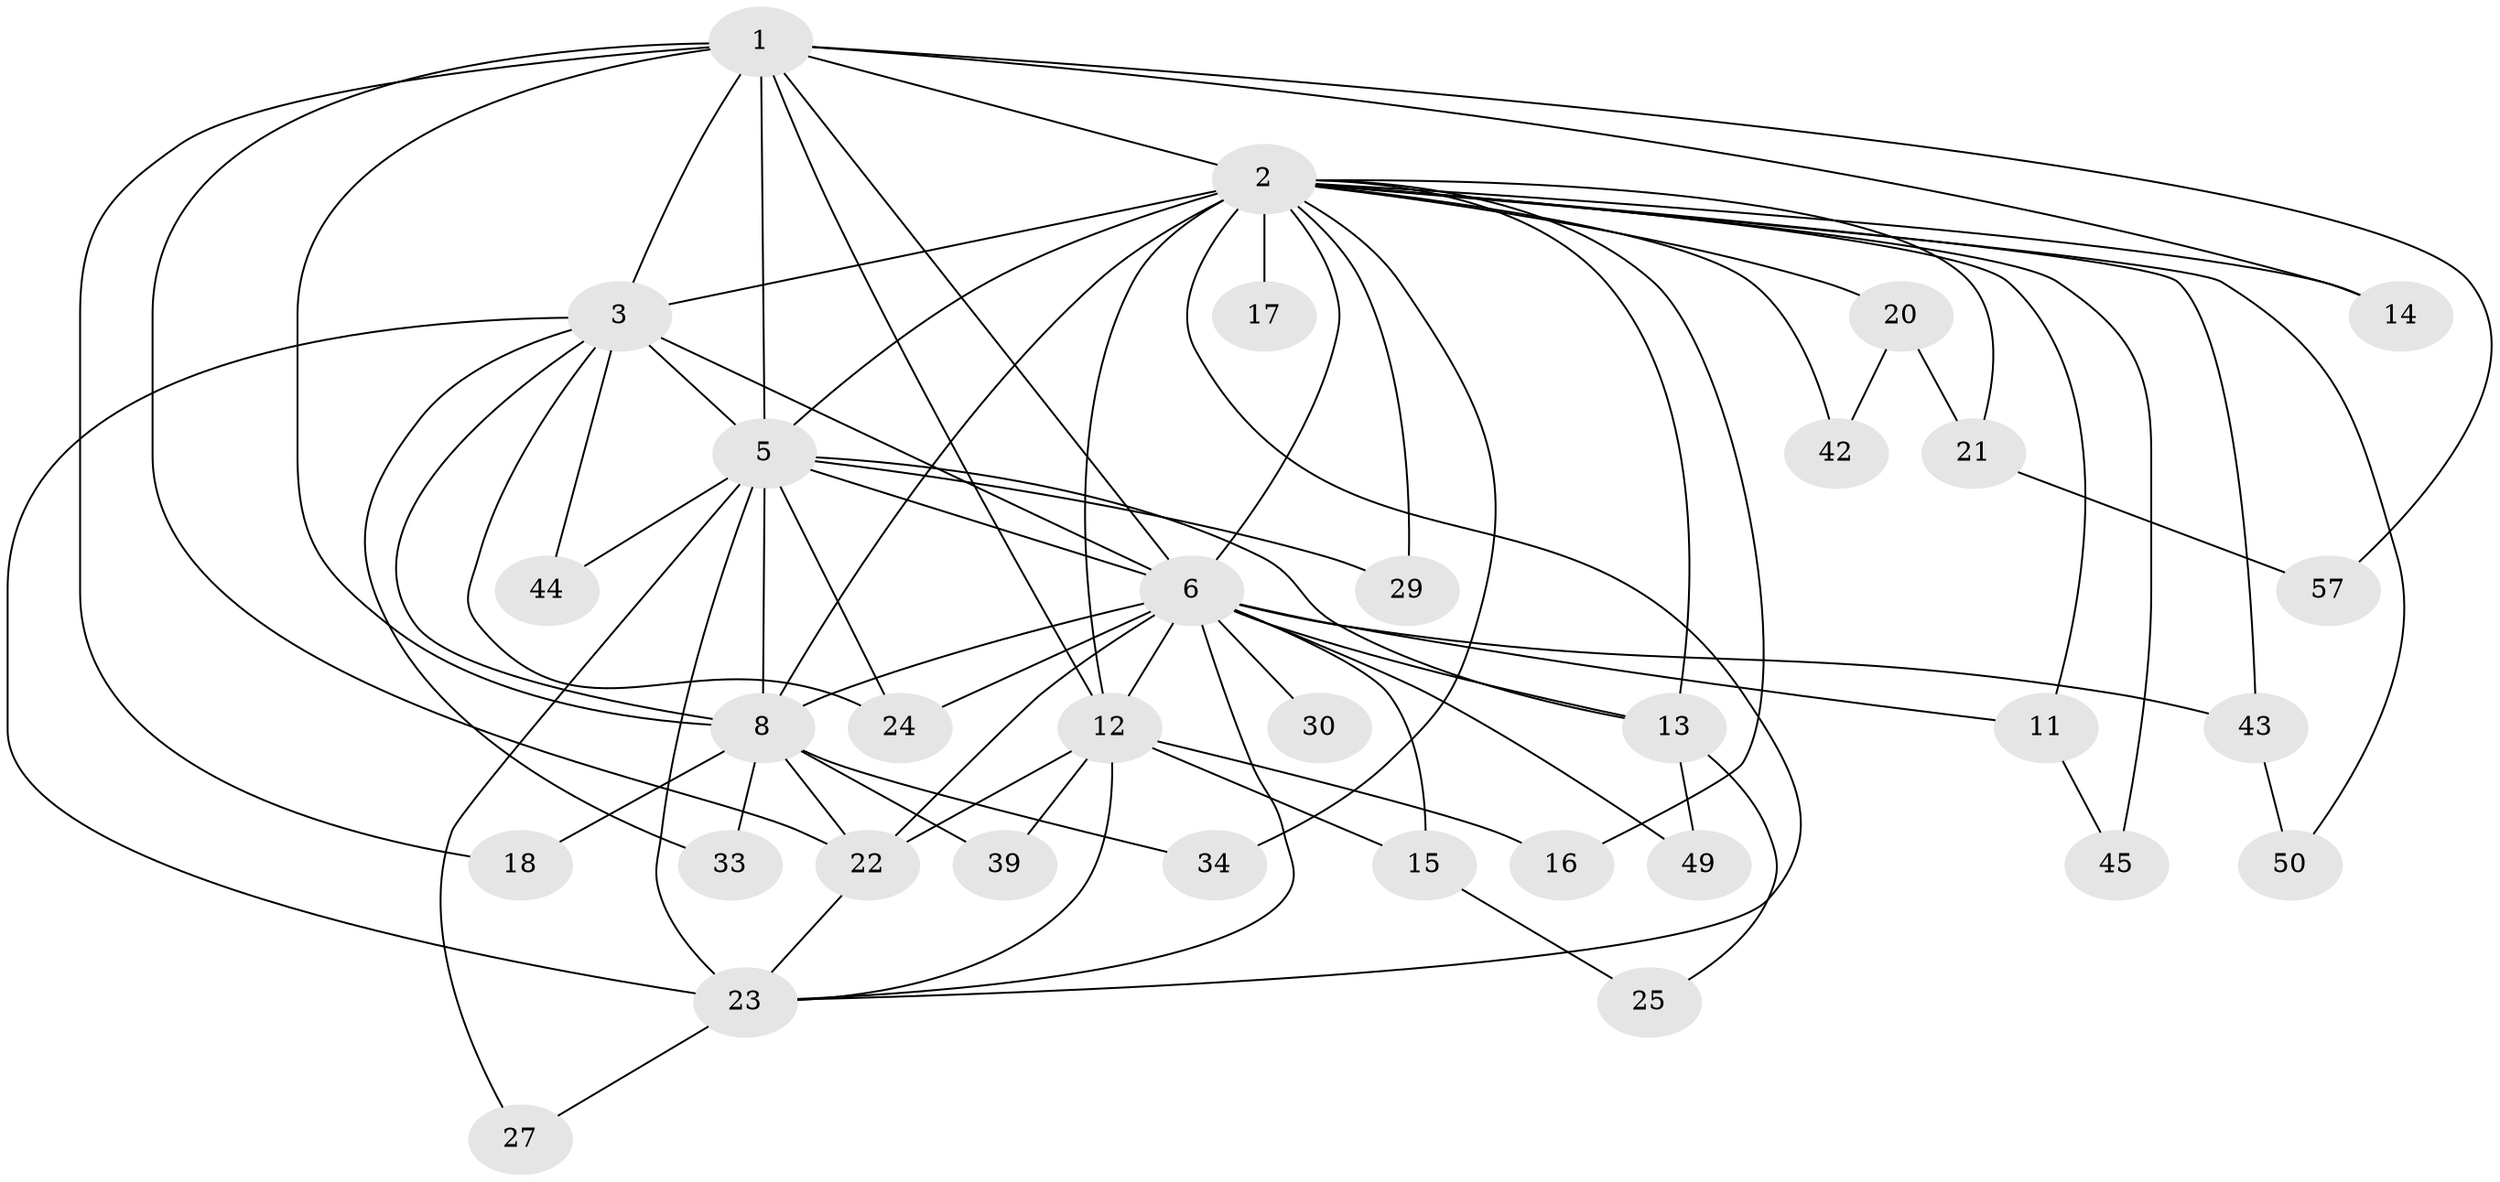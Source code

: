 // original degree distribution, {16: 0.014925373134328358, 22: 0.014925373134328358, 14: 0.014925373134328358, 17: 0.029850746268656716, 18: 0.014925373134328358, 21: 0.014925373134328358, 12: 0.029850746268656716, 19: 0.014925373134328358, 3: 0.11940298507462686, 11: 0.014925373134328358, 5: 0.04477611940298507, 2: 0.5970149253731343, 4: 0.07462686567164178}
// Generated by graph-tools (version 1.1) at 2025/13/03/09/25 04:13:46]
// undirected, 33 vertices, 75 edges
graph export_dot {
graph [start="1"]
  node [color=gray90,style=filled];
  1 [super="+36"];
  2 [super="+4+55+35"];
  3;
  5 [super="+7+60+62+26+9"];
  6 [super="+64+19+28+10+63"];
  8 [super="+37"];
  11;
  12 [super="+31"];
  13 [super="+32"];
  14;
  15;
  16;
  17;
  18;
  20;
  21;
  22 [super="+41"];
  23 [super="+46"];
  24 [super="+52"];
  25;
  27;
  29;
  30;
  33;
  34;
  39;
  42;
  43;
  44;
  45;
  49;
  50;
  57;
  1 -- 2 [weight=2];
  1 -- 3;
  1 -- 5 [weight=4];
  1 -- 6 [weight=3];
  1 -- 8 [weight=2];
  1 -- 14;
  1 -- 18;
  1 -- 22;
  1 -- 57;
  1 -- 12 [weight=2];
  2 -- 3 [weight=2];
  2 -- 5 [weight=8];
  2 -- 6 [weight=5];
  2 -- 8 [weight=2];
  2 -- 11;
  2 -- 12 [weight=2];
  2 -- 14;
  2 -- 17 [weight=2];
  2 -- 20 [weight=2];
  2 -- 29;
  2 -- 34;
  2 -- 42;
  2 -- 43;
  2 -- 45;
  2 -- 13;
  2 -- 16;
  2 -- 21;
  2 -- 50;
  2 -- 23;
  3 -- 5 [weight=4];
  3 -- 6 [weight=2];
  3 -- 8;
  3 -- 23;
  3 -- 33;
  3 -- 44;
  3 -- 24;
  5 -- 6 [weight=8];
  5 -- 8 [weight=4];
  5 -- 24 [weight=2];
  5 -- 27;
  5 -- 29;
  5 -- 13;
  5 -- 23 [weight=2];
  5 -- 44;
  6 -- 8 [weight=3];
  6 -- 11;
  6 -- 15;
  6 -- 43;
  6 -- 12 [weight=2];
  6 -- 23;
  6 -- 24;
  6 -- 13;
  6 -- 49;
  6 -- 22;
  6 -- 30;
  8 -- 18;
  8 -- 33;
  8 -- 34;
  8 -- 39;
  8 -- 22;
  11 -- 45;
  12 -- 15;
  12 -- 16;
  12 -- 23;
  12 -- 39;
  12 -- 22;
  13 -- 25;
  13 -- 49;
  15 -- 25;
  20 -- 21;
  20 -- 42;
  21 -- 57;
  22 -- 23;
  23 -- 27;
  43 -- 50;
}
